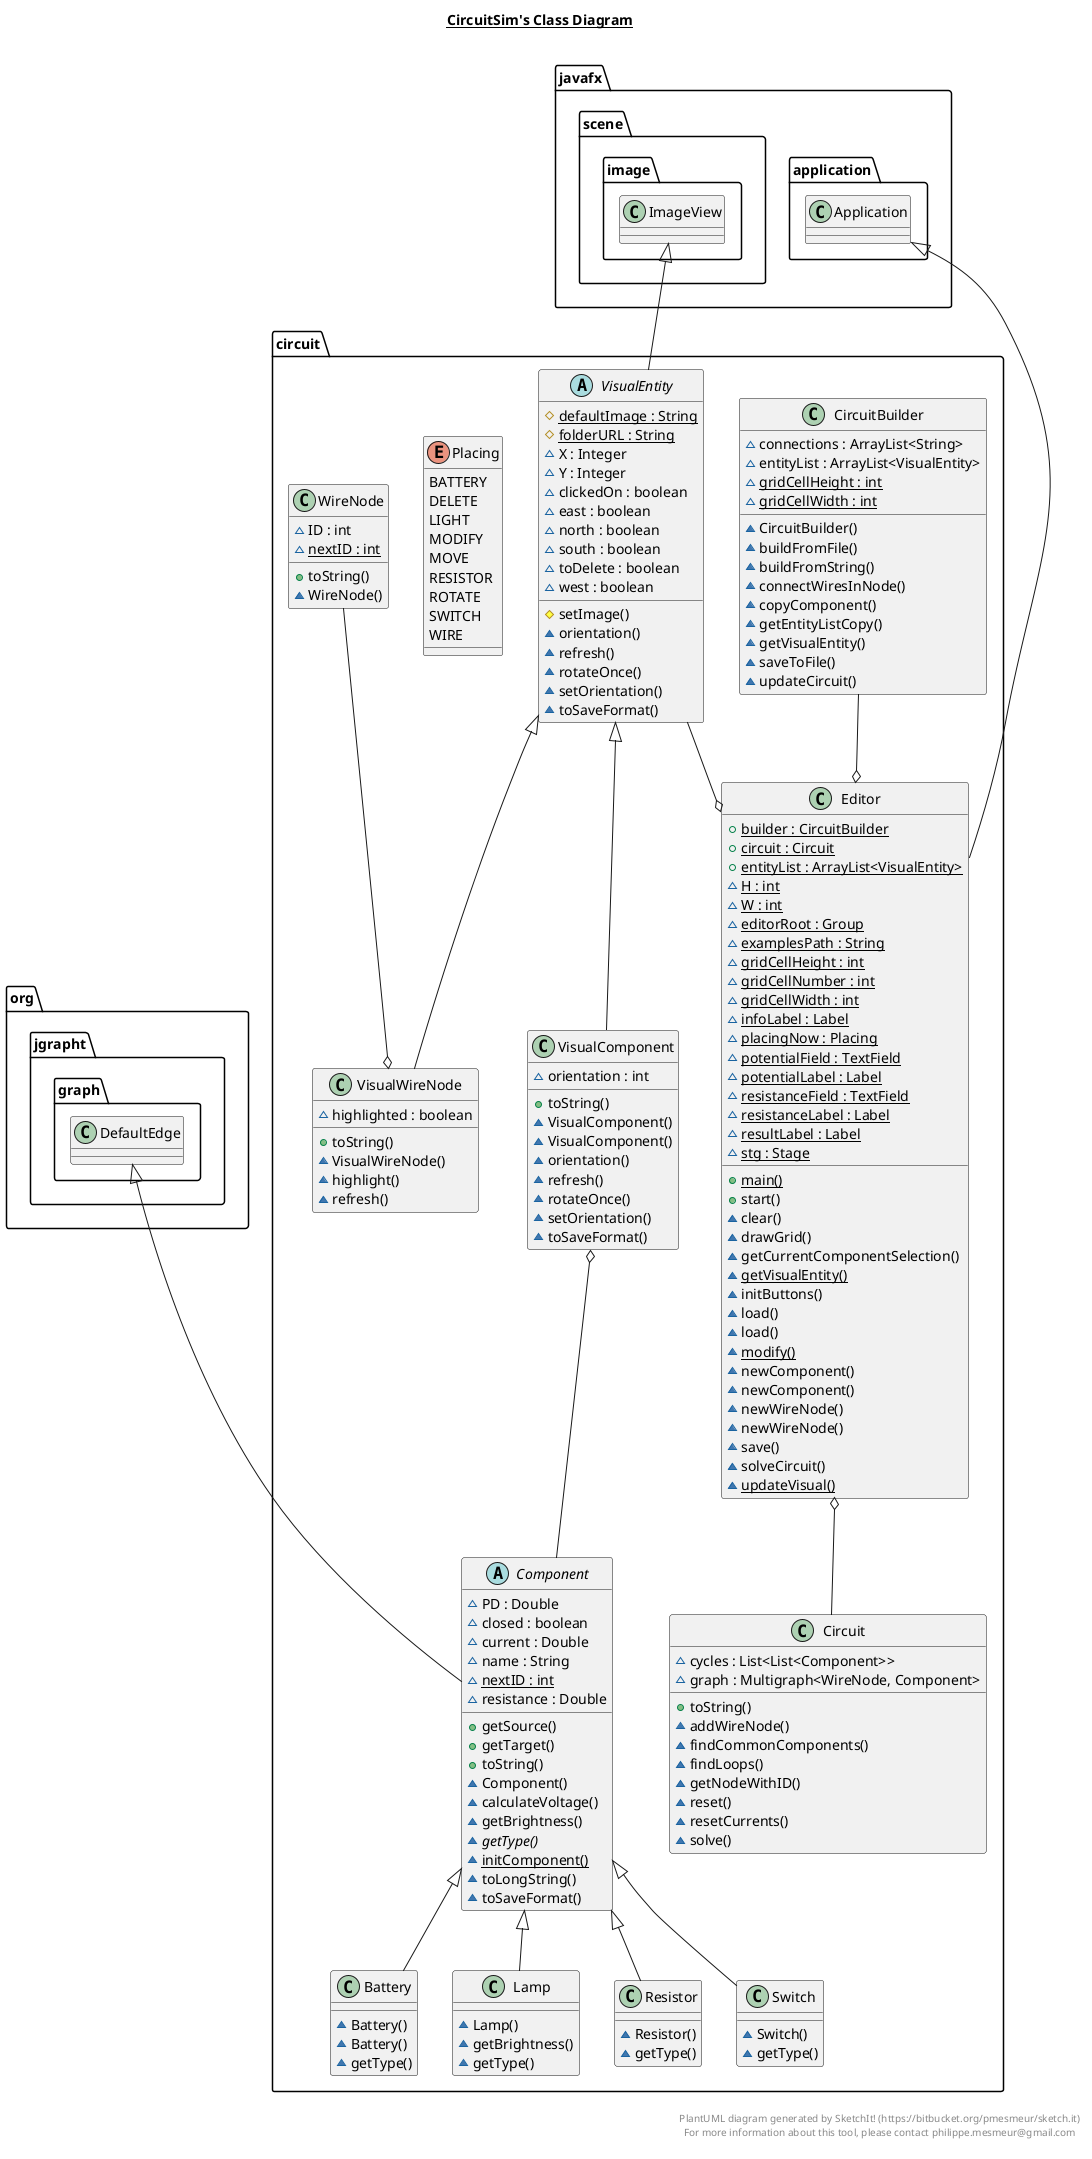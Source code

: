 @startuml

title __CircuitSim's Class Diagram__\n

  namespace circuit {
    class circuit.Battery {
        ~ Battery()
        ~ Battery()
        ~ getType()
    }
  }
  

  namespace circuit {
    class circuit.Circuit {
        ~ cycles : List<List<Component>>
        ~ graph : Multigraph<WireNode, Component>
        + toString()
        ~ addWireNode()
        ~ findCommonComponents()
        ~ findLoops()
        ~ getNodeWithID()
        ~ reset()
        ~ resetCurrents()
        ~ solve()
    }
  }
  

  namespace circuit {
    class circuit.CircuitBuilder {
        ~ connections : ArrayList<String>
        ~ entityList : ArrayList<VisualEntity>
        {static} ~ gridCellHeight : int
        {static} ~ gridCellWidth : int
        ~ CircuitBuilder()
        ~ buildFromFile()
        ~ buildFromString()
        ~ connectWiresInNode()
        ~ copyComponent()
        ~ getEntityListCopy()
        ~ getVisualEntity()
        ~ saveToFile()
        ~ updateCircuit()
    }
  }
  

  namespace circuit {
    abstract class circuit.Component {
        ~ PD : Double
        ~ closed : boolean
        ~ current : Double
        ~ name : String
        {static} ~ nextID : int
        ~ resistance : Double
        + getSource()
        + getTarget()
        + toString()
        ~ Component()
        ~ calculateVoltage()
        ~ getBrightness()
        {abstract} ~ getType()
        {static} ~ initComponent()
        ~ toLongString()
        ~ toSaveFormat()
    }
  }
  

  namespace circuit {
    class circuit.Editor {
        {static} + builder : CircuitBuilder
        {static} + circuit : Circuit
        {static} + entityList : ArrayList<VisualEntity>
        {static} ~ H : int
        {static} ~ W : int
        {static} ~ editorRoot : Group
        {static} ~ examplesPath : String
        {static} ~ gridCellHeight : int
        {static} ~ gridCellNumber : int
        {static} ~ gridCellWidth : int
        {static} ~ infoLabel : Label
        {static} ~ placingNow : Placing
        {static} ~ potentialField : TextField
        {static} ~ potentialLabel : Label
        {static} ~ resistanceField : TextField
        {static} ~ resistanceLabel : Label
        {static} ~ resultLabel : Label
        {static} ~ stg : Stage
        {static} + main()
        + start()
        ~ clear()
        ~ drawGrid()
        ~ getCurrentComponentSelection()
        {static} ~ getVisualEntity()
        ~ initButtons()
        ~ load()
        ~ load()
        {static} ~ modify()
        ~ newComponent()
        ~ newComponent()
        ~ newWireNode()
        ~ newWireNode()
        ~ save()
        ~ solveCircuit()
        {static} ~ updateVisual()
    }
  }
  

  namespace circuit {
    enum Placing {
      BATTERY
      DELETE
      LIGHT
      MODIFY
      MOVE
      RESISTOR
      ROTATE
      SWITCH
      WIRE
    }
  }
  

  namespace circuit {
    class circuit.Lamp {
        ~ Lamp()
        ~ getBrightness()
        ~ getType()
    }
  }
  

  namespace circuit {
    class circuit.Resistor {
        ~ Resistor()
        ~ getType()
    }
  }
  

  namespace circuit {
    class circuit.Switch {
        ~ Switch()
        ~ getType()
    }
  }
  

  namespace circuit {
    class circuit.VisualComponent {
        ~ orientation : int
        + toString()
        ~ VisualComponent()
        ~ VisualComponent()
        ~ orientation()
        ~ refresh()
        ~ rotateOnce()
        ~ setOrientation()
        ~ toSaveFormat()
    }
  }
  

  namespace circuit {
    abstract class circuit.VisualEntity {
        {static} # defaultImage : String
        {static} # folderURL : String
        ~ X : Integer
        ~ Y : Integer
        ~ clickedOn : boolean
        ~ east : boolean
        ~ north : boolean
        ~ south : boolean
        ~ toDelete : boolean
        ~ west : boolean
        # setImage()
        ~ orientation()
        ~ refresh()
        ~ rotateOnce()
        ~ setOrientation()
        ~ toSaveFormat()
    }
  }
  

  namespace circuit {
    class circuit.VisualWireNode {
        ~ highlighted : boolean
        + toString()
        ~ VisualWireNode()
        ~ highlight()
        ~ refresh()
    }
  }
  

  namespace circuit {
    class circuit.WireNode {
        ~ ID : int
        {static} ~ nextID : int
        + toString()
        ~ WireNode()
    }
  }
  

  circuit.Battery -up-|> circuit.Component
  circuit.Editor o-- circuit.Circuit
  circuit.CircuitBuilder --o circuit.Editor
  circuit.VisualEntity --o circuit.Editor
  circuit.WireNode --o circuit.VisualWireNode
  circuit.Component -up-|> org.jgrapht.graph.DefaultEdge
  circuit.Editor -up-|> javafx.application.Application
  circuit.Lamp -up-|> circuit.Component
  circuit.Resistor -up-|> circuit.Component
  circuit.Switch -up-|> circuit.Component
  circuit.VisualComponent -up-|> circuit.VisualEntity
  circuit.VisualComponent o-- circuit.Component
  circuit.VisualEntity -up-|> javafx.scene.image.ImageView
  circuit.VisualWireNode -up-|> circuit.VisualEntity

right footer

PlantUML diagram generated by SketchIt! (https://bitbucket.org/pmesmeur/sketch.it)
For more information about this tool, please contact philippe.mesmeur@gmail.com

end footer

@enduml
